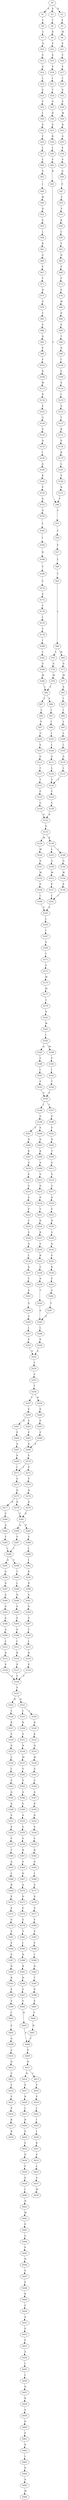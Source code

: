 strict digraph  {
	S0 -> S1 [ label = V ];
	S0 -> S2 [ label = S ];
	S0 -> S3 [ label = A ];
	S1 -> S4 [ label = I ];
	S2 -> S5 [ label = V ];
	S3 -> S6 [ label = T ];
	S4 -> S7 [ label = L ];
	S5 -> S8 [ label = M ];
	S6 -> S9 [ label = D ];
	S7 -> S10 [ label = A ];
	S8 -> S11 [ label = S ];
	S9 -> S12 [ label = V ];
	S10 -> S13 [ label = G ];
	S11 -> S14 [ label = F ];
	S12 -> S15 [ label = S ];
	S13 -> S16 [ label = A ];
	S14 -> S17 [ label = V ];
	S15 -> S18 [ label = P ];
	S16 -> S19 [ label = L ];
	S17 -> S20 [ label = L ];
	S18 -> S21 [ label = I ];
	S19 -> S22 [ label = S ];
	S20 -> S23 [ label = S ];
	S21 -> S24 [ label = T ];
	S22 -> S25 [ label = V ];
	S23 -> S26 [ label = S ];
	S24 -> S27 [ label = A ];
	S25 -> S28 [ label = L ];
	S26 -> S29 [ label = W ];
	S27 -> S30 [ label = R ];
	S28 -> S31 [ label = S ];
	S29 -> S32 [ label = R ];
	S30 -> S33 [ label = S ];
	S31 -> S34 [ label = F ];
	S32 -> S35 [ label = G ];
	S33 -> S36 [ label = R ];
	S34 -> S37 [ label = L ];
	S35 -> S38 [ label = F ];
	S36 -> S39 [ label = L ];
	S37 -> S40 [ label = L ];
	S38 -> S41 [ label = S ];
	S39 -> S42 [ label = V ];
	S40 -> S43 [ label = S ];
	S41 -> S44 [ label = G ];
	S42 -> S45 [ label = R ];
	S43 -> S46 [ label = I ];
	S44 -> S47 [ label = F ];
	S45 -> S48 [ label = Y ];
	S46 -> S49 [ label = W ];
	S47 -> S50 [ label = Y ];
	S48 -> S51 [ label = C ];
	S49 -> S52 [ label = Q ];
	S50 -> S53 [ label = Y ];
	S51 -> S54 [ label = C ];
	S52 -> S55 [ label = G ];
	S53 -> S56 [ label = K ];
	S54 -> S57 [ label = Y ];
	S55 -> S58 [ label = L ];
	S56 -> S59 [ label = C ];
	S57 -> S60 [ label = L ];
	S58 -> S61 [ label = R ];
	S59 -> S62 [ label = V ];
	S60 -> S63 [ label = T ];
	S61 -> S64 [ label = G ];
	S62 -> S65 [ label = D ];
	S63 -> S66 [ label = L ];
	S64 -> S67 [ label = F ];
	S65 -> S68 [ label = P ];
	S66 -> S69 [ label = M ];
	S66 -> S70 [ label = L ];
	S67 -> S71 [ label = Y ];
	S68 -> S72 [ label = F ];
	S69 -> S73 [ label = G ];
	S70 -> S74 [ label = G ];
	S71 -> S75 [ label = H ];
	S72 -> S76 [ label = E ];
	S73 -> S77 [ label = M ];
	S74 -> S78 [ label = M ];
	S75 -> S79 [ label = G ];
	S76 -> S80 [ label = W ];
	S77 -> S81 [ label = S ];
	S78 -> S82 [ label = L ];
	S79 -> S83 [ label = C ];
	S80 -> S84 [ label = D ];
	S81 -> S85 [ label = I ];
	S82 -> S86 [ label = F ];
	S82 -> S87 [ label = L ];
	S83 -> S88 [ label = V ];
	S84 -> S89 [ label = S ];
	S85 -> S90 [ label = I ];
	S86 -> S91 [ label = I ];
	S87 -> S92 [ label = I ];
	S88 -> S93 [ label = Q ];
	S89 -> S94 [ label = T ];
	S90 -> S95 [ label = L ];
	S91 -> S96 [ label = I ];
	S92 -> S97 [ label = V ];
	S93 -> S98 [ label = P ];
	S94 -> S99 [ label = D ];
	S95 -> S100 [ label = L ];
	S96 -> S101 [ label = I ];
	S97 -> S102 [ label = C ];
	S98 -> S103 [ label = F ];
	S99 -> S104 [ label = I ];
	S100 -> S105 [ label = I ];
	S101 -> S106 [ label = I ];
	S102 -> S107 [ label = V ];
	S103 -> S108 [ label = D ];
	S104 -> S109 [ label = F ];
	S105 -> S110 [ label = G ];
	S106 -> S111 [ label = G ];
	S107 -> S112 [ label = G ];
	S108 -> S113 [ label = M ];
	S109 -> S114 [ label = S ];
	S110 -> S115 [ label = L ];
	S111 -> S116 [ label = L ];
	S112 -> S117 [ label = T ];
	S113 -> S118 [ label = D ];
	S114 -> S119 [ label = I ];
	S115 -> S120 [ label = T ];
	S116 -> S120 [ label = T ];
	S117 -> S121 [ label = T ];
	S118 -> S122 [ label = E ];
	S119 -> S123 [ label = S ];
	S120 -> S124 [ label = F ];
	S121 -> S125 [ label = F ];
	S122 -> S126 [ label = G ];
	S123 -> S127 [ label = T ];
	S124 -> S128 [ label = G ];
	S125 -> S129 [ label = G ];
	S126 -> S130 [ label = G ];
	S127 -> S131 [ label = R ];
	S128 -> S132 [ label = A ];
	S129 -> S132 [ label = A ];
	S130 -> S133 [ label = D ];
	S131 -> S134 [ label = S ];
	S132 -> S135 [ label = Q ];
	S133 -> S136 [ label = I ];
	S134 -> S137 [ label = K ];
	S135 -> S138 [ label = M ];
	S135 -> S139 [ label = K ];
	S136 -> S140 [ label = A ];
	S137 -> S141 [ label = L ];
	S138 -> S142 [ label = M ];
	S139 -> S143 [ label = L ];
	S139 -> S144 [ label = I ];
	S140 -> S145 [ label = K ];
	S141 -> S146 [ label = V ];
	S142 -> S147 [ label = A ];
	S143 -> S148 [ label = G ];
	S144 -> S149 [ label = G ];
	S145 -> S150 [ label = P ];
	S146 -> S151 [ label = R ];
	S147 -> S152 [ label = W ];
	S148 -> S153 [ label = W ];
	S149 -> S154 [ label = W ];
	S150 -> S155 [ label = S ];
	S151 -> S48 [ label = Y ];
	S152 -> S156 [ label = P ];
	S153 -> S157 [ label = P ];
	S154 -> S158 [ label = P ];
	S155 -> S159 [ label = Q ];
	S156 -> S160 [ label = I ];
	S157 -> S161 [ label = I ];
	S158 -> S161 [ label = I ];
	S159 -> S162 [ label = L ];
	S160 -> S163 [ label = S ];
	S161 -> S163 [ label = S ];
	S162 -> S164 [ label = I ];
	S163 -> S165 [ label = L ];
	S164 -> S166 [ label = R ];
	S165 -> S167 [ label = I ];
	S166 -> S168 [ label = Y ];
	S167 -> S169 [ label = S ];
	S168 -> S170 [ label = C ];
	S169 -> S171 [ label = T ];
	S170 -> S172 [ label = S ];
	S171 -> S173 [ label = G ];
	S172 -> S174 [ label = Y ];
	S173 -> S175 [ label = M ];
	S174 -> S176 [ label = L ];
	S175 -> S177 [ label = M ];
	S176 -> S178 [ label = T ];
	S177 -> S179 [ label = T ];
	S178 -> S180 [ label = I ];
	S179 -> S181 [ label = N ];
	S180 -> S182 [ label = L ];
	S181 -> S183 [ label = W ];
	S182 -> S184 [ label = G ];
	S183 -> S185 [ label = I ];
	S184 -> S186 [ label = M ];
	S185 -> S187 [ label = A ];
	S185 -> S188 [ label = M ];
	S186 -> S82 [ label = L ];
	S187 -> S189 [ label = F ];
	S188 -> S190 [ label = F ];
	S189 -> S191 [ label = I ];
	S190 -> S192 [ label = I ];
	S191 -> S193 [ label = T ];
	S192 -> S194 [ label = T ];
	S193 -> S195 [ label = V ];
	S194 -> S195 [ label = V ];
	S195 -> S196 [ label = L ];
	S195 -> S197 [ label = I ];
	S196 -> S198 [ label = S ];
	S197 -> S199 [ label = S ];
	S198 -> S200 [ label = P ];
	S198 -> S201 [ label = T ];
	S199 -> S202 [ label = P ];
	S200 -> S203 [ label = Q ];
	S201 -> S204 [ label = N ];
	S202 -> S205 [ label = N ];
	S203 -> S206 [ label = K ];
	S204 -> S207 [ label = K ];
	S205 -> S208 [ label = T ];
	S206 -> S209 [ label = A ];
	S207 -> S210 [ label = G ];
	S208 -> S211 [ label = G ];
	S209 -> S212 [ label = G ];
	S210 -> S213 [ label = S ];
	S211 -> S214 [ label = S ];
	S212 -> S215 [ label = D ];
	S213 -> S216 [ label = G ];
	S214 -> S217 [ label = G ];
	S215 -> S218 [ label = P ];
	S216 -> S219 [ label = E ];
	S217 -> S220 [ label = D ];
	S218 -> S221 [ label = T ];
	S219 -> S222 [ label = P ];
	S220 -> S223 [ label = V ];
	S221 -> S224 [ label = D ];
	S222 -> S225 [ label = C ];
	S223 -> S226 [ label = N ];
	S224 -> S227 [ label = K ];
	S225 -> S228 [ label = S ];
	S226 -> S229 [ label = G ];
	S227 -> S230 [ label = V ];
	S228 -> S231 [ label = Q ];
	S229 -> S232 [ label = Q ];
	S230 -> S233 [ label = R ];
	S231 -> S234 [ label = L ];
	S232 -> S235 [ label = V ];
	S233 -> S236 [ label = F ];
	S234 -> S237 [ label = K ];
	S235 -> S238 [ label = K ];
	S236 -> S239 [ label = A ];
	S237 -> S240 [ label = Y ];
	S238 -> S241 [ label = F ];
	S239 -> S242 [ label = T ];
	S240 -> S243 [ label = A ];
	S241 -> S244 [ label = A ];
	S242 -> S245 [ label = G ];
	S243 -> S246 [ label = S ];
	S244 -> S247 [ label = T ];
	S245 -> S248 [ label = L ];
	S246 -> S249 [ label = G ];
	S247 -> S245 [ label = G ];
	S248 -> S250 [ label = P ];
	S249 -> S251 [ label = L ];
	S250 -> S252 [ label = S ];
	S251 -> S253 [ label = P ];
	S252 -> S254 [ label = Y ];
	S253 -> S252 [ label = S ];
	S254 -> S255 [ label = V ];
	S255 -> S256 [ label = Y ];
	S256 -> S257 [ label = I ];
	S256 -> S258 [ label = R ];
	S257 -> S259 [ label = E ];
	S258 -> S260 [ label = E ];
	S259 -> S261 [ label = D ];
	S259 -> S262 [ label = E ];
	S260 -> S263 [ label = E ];
	S261 -> S264 [ label = P ];
	S262 -> S265 [ label = P ];
	S263 -> S266 [ label = P ];
	S264 -> S267 [ label = A ];
	S265 -> S268 [ label = A ];
	S266 -> S268 [ label = A ];
	S267 -> S269 [ label = P ];
	S268 -> S270 [ label = P ];
	S269 -> S271 [ label = I ];
	S270 -> S271 [ label = I ];
	S270 -> S272 [ label = V ];
	S271 -> S273 [ label = V ];
	S272 -> S274 [ label = V ];
	S273 -> S275 [ label = H ];
	S274 -> S276 [ label = H ];
	S275 -> S277 [ label = H ];
	S275 -> S278 [ label = D ];
	S276 -> S279 [ label = D ];
	S277 -> S280 [ label = P ];
	S278 -> S281 [ label = P ];
	S279 -> S281 [ label = P ];
	S280 -> S282 [ label = A ];
	S281 -> S283 [ label = P ];
	S281 -> S284 [ label = A ];
	S282 -> S285 [ label = V ];
	S283 -> S286 [ label = V ];
	S284 -> S287 [ label = V ];
	S285 -> S288 [ label = L ];
	S286 -> S289 [ label = L ];
	S287 -> S288 [ label = L ];
	S288 -> S290 [ label = T ];
	S288 -> S291 [ label = A ];
	S289 -> S292 [ label = L ];
	S290 -> S293 [ label = T ];
	S291 -> S294 [ label = Q ];
	S292 -> S295 [ label = R ];
	S293 -> S296 [ label = L ];
	S294 -> S297 [ label = D ];
	S295 -> S298 [ label = D ];
	S296 -> S299 [ label = N ];
	S297 -> S300 [ label = A ];
	S298 -> S301 [ label = S ];
	S299 -> S302 [ label = S ];
	S300 -> S303 [ label = P ];
	S301 -> S304 [ label = S ];
	S302 -> S305 [ label = S ];
	S303 -> S306 [ label = A ];
	S304 -> S307 [ label = G ];
	S305 -> S308 [ label = S ];
	S306 -> S309 [ label = A ];
	S307 -> S310 [ label = T ];
	S308 -> S311 [ label = L ];
	S309 -> S312 [ label = L ];
	S310 -> S313 [ label = L ];
	S311 -> S314 [ label = R ];
	S312 -> S315 [ label = R ];
	S313 -> S316 [ label = R ];
	S314 -> S317 [ label = S ];
	S315 -> S318 [ label = S ];
	S316 -> S319 [ label = S ];
	S317 -> S320 [ label = Y ];
	S318 -> S320 [ label = Y ];
	S319 -> S320 [ label = Y ];
	S320 -> S321 [ label = Y ];
	S321 -> S322 [ label = R ];
	S321 -> S323 [ label = H ];
	S322 -> S324 [ label = L ];
	S323 -> S325 [ label = L ];
	S323 -> S326 [ label = I ];
	S324 -> S327 [ label = R ];
	S325 -> S328 [ label = R ];
	S326 -> S329 [ label = R ];
	S327 -> S330 [ label = S ];
	S328 -> S331 [ label = S ];
	S329 -> S332 [ label = K ];
	S330 -> S333 [ label = S ];
	S331 -> S334 [ label = N ];
	S332 -> S335 [ label = N ];
	S333 -> S336 [ label = L ];
	S334 -> S337 [ label = M ];
	S335 -> S338 [ label = M ];
	S336 -> S339 [ label = L ];
	S337 -> S340 [ label = V ];
	S338 -> S341 [ label = A ];
	S339 -> S342 [ label = S ];
	S340 -> S343 [ label = S ];
	S341 -> S344 [ label = S ];
	S342 -> S345 [ label = A ];
	S343 -> S346 [ label = A ];
	S344 -> S347 [ label = A ];
	S345 -> S348 [ label = A ];
	S346 -> S349 [ label = E ];
	S347 -> S350 [ label = R ];
	S348 -> S351 [ label = P ];
	S349 -> S352 [ label = A ];
	S350 -> S353 [ label = D ];
	S351 -> S354 [ label = S ];
	S352 -> S355 [ label = S ];
	S353 -> S356 [ label = S ];
	S354 -> S357 [ label = V ];
	S355 -> S358 [ label = V ];
	S356 -> S359 [ label = V ];
	S357 -> S360 [ label = T ];
	S358 -> S361 [ label = R ];
	S359 -> S362 [ label = R ];
	S360 -> S363 [ label = A ];
	S361 -> S364 [ label = E ];
	S362 -> S365 [ label = Q ];
	S363 -> S366 [ label = L ];
	S364 -> S367 [ label = Q ];
	S365 -> S368 [ label = L ];
	S366 -> S369 [ label = R ];
	S367 -> S370 [ label = A ];
	S368 -> S371 [ label = A ];
	S369 -> S372 [ label = E ];
	S370 -> S373 [ label = D ];
	S371 -> S374 [ label = D ];
	S372 -> S375 [ label = E ];
	S373 -> S376 [ label = E ];
	S374 -> S377 [ label = S ];
	S375 -> S378 [ label = G ];
	S376 -> S379 [ label = E ];
	S377 -> S380 [ label = V ];
	S378 -> S381 [ label = S ];
	S379 -> S382 [ label = V ];
	S380 -> S383 [ label = S ];
	S381 -> S384 [ label = E ];
	S382 -> S385 [ label = I ];
	S383 -> S386 [ label = V ];
	S384 -> S387 [ label = A ];
	S385 -> S388 [ label = N ];
	S386 -> S389 [ label = I ];
	S387 -> S390 [ label = D ];
	S388 -> S391 [ label = R ];
	S389 -> S392 [ label = N ];
	S390 -> S393 [ label = R ];
	S391 -> S394 [ label = H ];
	S392 -> S395 [ label = T ];
	S393 -> S396 [ label = E ];
	S394 -> S397 [ label = E ];
	S395 -> S398 [ label = P ];
	S396 -> S399 [ label = V ];
	S397 -> S400 [ label = V ];
	S398 -> S401 [ label = E ];
	S399 -> S402 [ label = I ];
	S400 -> S403 [ label = H ];
	S401 -> S404 [ label = V ];
	S402 -> S405 [ label = S ];
	S403 -> S406 [ label = F ];
	S404 -> S407 [ label = H ];
	S405 -> S408 [ label = Q ];
	S406 -> S409 [ label = P ];
	S407 -> S406 [ label = F ];
	S408 -> S410 [ label = A ];
	S409 -> S411 [ label = R ];
	S410 -> S412 [ label = D ];
	S411 -> S413 [ label = C ];
	S411 -> S414 [ label = N ];
	S412 -> S415 [ label = V ];
	S413 -> S416 [ label = F ];
	S414 -> S417 [ label = P ];
	S415 -> S418 [ label = Y ];
	S416 -> S419 [ label = F ];
	S417 -> S420 [ label = R ];
	S418 -> S421 [ label = F ];
	S419 -> S422 [ label = L ];
	S420 -> S423 [ label = L ];
	S421 -> S424 [ label = P ];
	S422 -> S425 [ label = I ];
	S423 -> S426 [ label = D ];
	S424 -> S427 [ label = R ];
	S425 -> S428 [ label = I ];
	S426 -> S429 [ label = S ];
	S427 -> S430 [ label = R ];
	S428 -> S431 [ label = K ];
	S429 -> S432 [ label = S ];
	S431 -> S433 [ label = V ];
	S432 -> S434 [ label = D ];
	S433 -> S435 [ label = L ];
	S434 -> S436 [ label = F ];
	S435 -> S437 [ label = G ];
	S436 -> S438 [ label = Q ];
	S437 -> S439 [ label = M ];
	S438 -> S440 [ label = I ];
	S440 -> S441 [ label = N ];
	S441 -> S442 [ label = M ];
	S442 -> S443 [ label = P ];
	S443 -> S444 [ label = G ];
	S444 -> S445 [ label = P ];
	S445 -> S446 [ label = H ];
	S446 -> S447 [ label = V ];
	S447 -> S448 [ label = E ];
	S448 -> S449 [ label = R ];
	S449 -> S450 [ label = G ];
	S450 -> S451 [ label = A ];
	S451 -> S452 [ label = E ];
	S452 -> S453 [ label = P ];
	S453 -> S454 [ label = A ];
	S454 -> S455 [ label = L ];
	S455 -> S456 [ label = L ];
	S456 -> S457 [ label = Q ];
	S457 -> S458 [ label = R ];
	S458 -> S459 [ label = S ];
	S459 -> S460 [ label = D ];
	S460 -> S461 [ label = S ];
	S461 -> S462 [ label = D ];
	S462 -> S463 [ label = L ];
	S463 -> S464 [ label = D ];
	S464 -> S465 [ label = A ];
	S465 -> S466 [ label = M ];
}
